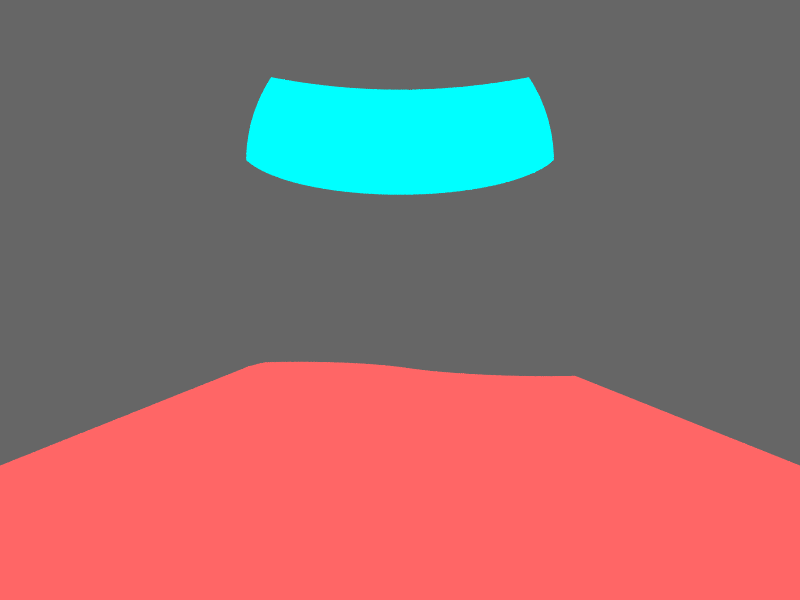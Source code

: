 //Room Final Document
//November 30, 2015

// Draft:

#declare inches = 1;
#declare feet = 12*inches;
#declare RoundRadius = 10*feet;
#declare RoomWidth = RoundRadius*2;
#declare RoomLength = 4.5*RoundRadius;
#declare WallWidth = 6*inches;
#declare WallHeight = RoundRadius*1.5;

//Camera Positions
#declare BirdseyeLocation = <RoomWidth/2,45*feet,RoomLength/2>;
#declare BirdseyeLookAt = <RoomWidth/2,0,RoomLength/2>;
#declare BottomLocation = <RoomWidth/4,2*feet,RoundRadius>;
#declare BottomLookAt = <RoomWidth/2,0,RoundRadius>;
#declare FrontViewLocation = <RoomWidth/2,WallHeight/2,-45*feet>;
#declare FrontViewLookAt = <RoomWidth/2,WallHeight/2,RoundRadius>;
#declare RightViewLocation = <RoomWidth, 0*feet, RoundRadius>;
#declare RightViewLookAt = <RoomWidth*.8, 0*feet, 0>;
#declare LeftViewLocation = <0, 1*feet, RoundRadius/4>;
#declare LeftViewLookAt = <RoomWidth, 1*feet, RoomLength/2>;


#declare DeskLocation = <RoomWidth/2, 5.5*feet, RoomLength-RoundRadius*.3>;
#declare DeskLookAt = <RoundRadius, 6*feet, 0*feet>;
#declare BedroomLocation = <RoomWidth-(RoundRadius/8),WallHeight-WallWidth+(3*feet),RoomLength-RoundRadius*.25>;
#declare BedroomLookAt = <0,WallHeight-3*feet,RoomLength-RoundRadius*2>; // ultra_wide_angle
#declare StudyLocation = <RoomWidth/2,6*feet,RoomLength/2>;
#declare StudyLookAt = <RoomWidth/2,5*feet,RoomLength>;
#declare ChessLocation = <RoomWidth/2, 6*feet, RoomLength/2>;
#declare ChessLookAt = <RoomWidth/4,4*feet, RoomLength/2>;
#declare FromDoorLocation = <RoundRadius, 6*feet, 0*feet>;
#declare FromDoorLookAt = <RoundRadius, WallHeight/4, RoomLength>;

camera { 
	angle 78
	location DeskLocation
	look_at DeskLookAt
  focal_point <RoomWidth/2,WallHeight/2,RoomLength/2>
  aperture 1.1     // 0.05 ~ 1.5 more = more blurring
  blur_samples 100 // 4 ~ 100  more = higher quality; fewer = faster
  confidence 0.9   // 0 ~ 1 how close to the correct color, 0 ~ 1, default 0.9
  variance 1/128   // 1/64 ~ 1/1024 ~ (default) smallest displayable color difference
}

light_source {
	<RoomWidth/2,15*feet,RoomLength/2>
	color rgb 1
}

light_source {
	<RoomWidth/2,5*feet,RoundRadius/2>
	color rgb 1
}


background { rgb <0,1,1> }

//Draft:

//Floor:
#declare CenterFloorLength = RoomLength-(2*RoundRadius);

#declare CenterFloor = box {
	<0,-WallWidth,RoundRadius>
	<RoomWidth,0,RoundRadius+CenterFloorLength>
};

#declare RoundFloor = difference {
	cylinder {
		<0,-WallWidth,0>
		<0,0,0>
		RoundRadius
	}
	box {
		<-RoundRadius,-WallWidth-1,0>
		<RoundRadius,1,RoundRadius>
	}
};

#declare SimpleFloor = merge {
	object {
		CenterFloor
	}
	object {
		RoundFloor
		translate <RoundRadius,0,RoundRadius>
	}
	object {
		RoundFloor
		rotate y * 180
		translate <RoundRadius,0,RoomLength-RoundRadius>
	}
	texture { pigment { rgb <.4,.4,.4>}}
};

//Platform (will be brick)


#declare OneStep = merge {
	object {
		RoundFloor
		scale <1,1,1.01>
		rotate y*180
		translate <0,0,RoundRadius/2-.04>
	}
	difference {
		box {
			<-RoundRadius,-WallWidth,-RoundRadius>
			<RoundRadius,0,RoundRadius>
			scale x*2
			translate <RoundRadius,0,-RoundRadius/2>
		}
		cylinder {
			<0,-WallWidth*2,0>
			<0,WallWidth,0>
			RoundRadius
			scale y*6
			rotate y * 180
			translate <RoundRadius*2,3*feet,.5*RoundRadius>
		}
	}
	rotate <0,-40,0>
	translate <RoundRadius/2,0,0>
};

#declare 	PlatformCutout = merge {
	object {
		OneStep
		translate <0,1.5*feet,0>
	}
	object {
		OneStep
		translate <0,1.9*feet,0>
	}
	object {
		OneStep
		translate <0,1*feet, -1*feet>
	}
	object {
		OneStep
		translate <0,1.4*feet, -1*feet>
	}
	object {
		OneStep
		translate <0,.5*feet,-2*feet>
	}
	object {
		OneStep
		translate <0,.9*feet,-2*feet>
	}
	object {
		OneStep
		translate <0,.1*feet,-2*feet>
	}
};

#declare Platform = difference { //both objects need to be solid first
		object {
			SimpleFloor
			scale y*3
			translate <0,1.5*feet,0>
			texture { pigment { rgb <1,.4,.4>}}
		}
		object {
			PlatformCutout
		}
					texture { pigment { rgb <1,.4,.4>}}

};

//Walls

#declare LeftCenterWall = box {
	<-WallWidth,-WallWidth,RoundRadius>
	<0,WallHeight,RoundRadius+CenterFloorLength>
};

#declare RightCenterWall = object {
	LeftCenterWall 
	translate <WallWidth+RoomWidth,0,0>
};

#declare RoundWalls = difference {
	cylinder {
		<0,(-WallHeight/2)-WallWidth,0>
		<0,(WallHeight/2),0>
		RoundRadius+WallWidth
	}
	box {
		<-RoomWidth,-WallHeight, 0>
		<RoomWidth,WallHeight,RoomWidth>
	}
	cylinder {
		<0,(-WallHeight/2)-(1*feet),0>
		<0,(WallHeight/2)+(1*feet),0>
		RoundRadius
	}
};

#declare Walls = union {
	object {
		LeftCenterWall
	}
	object {
		RightCenterWall
	}
	difference {
		object {
			RoundWalls
			rotate y*180
			translate <RoundRadius,WallHeight/2,RoundRadius+CenterFloorLength>
		}
		box {
			<-RoomWidth/6,-WallHeight-1,RoomWidth>
			<RoomWidth/6,WallHeight+1,RoomWidth>
			translate <RoundRadius,WallHeight/2,RoundRadius+CenterFloorLength>
		}
	}
	object {
		RoundWalls
		translate <RoundRadius,WallHeight/2,RoundRadius>
	}
	texture { pigment { rgb <.4,.4,.4>}}
};


//Ceiling

#declare CenterCeiling = difference {
	cylinder {
		<0,(-CenterFloorLength/2),0>
		<0,(CenterFloorLength/2),0>
		RoundRadius+WallWidth
	}
	box {
		<-RoomWidth,-CenterFloorLength, 0>
		<RoomWidth,CenterFloorLength,RoomWidth>
	}
	cylinder {
		<0,(-CenterFloorLength/2)-(1*feet),0>
		<0,(CenterFloorLength/2)+(1*feet),0>
		RoundRadius
	}
	texture { pigment { rgb <.4,.4,.4>}}
	rotate <90,0,0>
	translate <RoundRadius,WallHeight,RoundRadius+(CenterFloorLength/2)>
};

//Basic Room
object { SimpleFloor }
object { Platform }
object { Walls }
object { CenterCeiling }

//BedPlatform

#declare BedPlatform = cylinder {
	<0,-.5*feet,0>
	<0,.5*feet,0>
	RoundRadius
	translate <RoundRadius,WallHeight-(1.5*feet),RoundRadius+CenterFloorLength>
	texture { pigment { rgb <.4,.4,.4>}}
};

//Window Cutouts and Glass
//Dome

object { BedPlatform }








	
